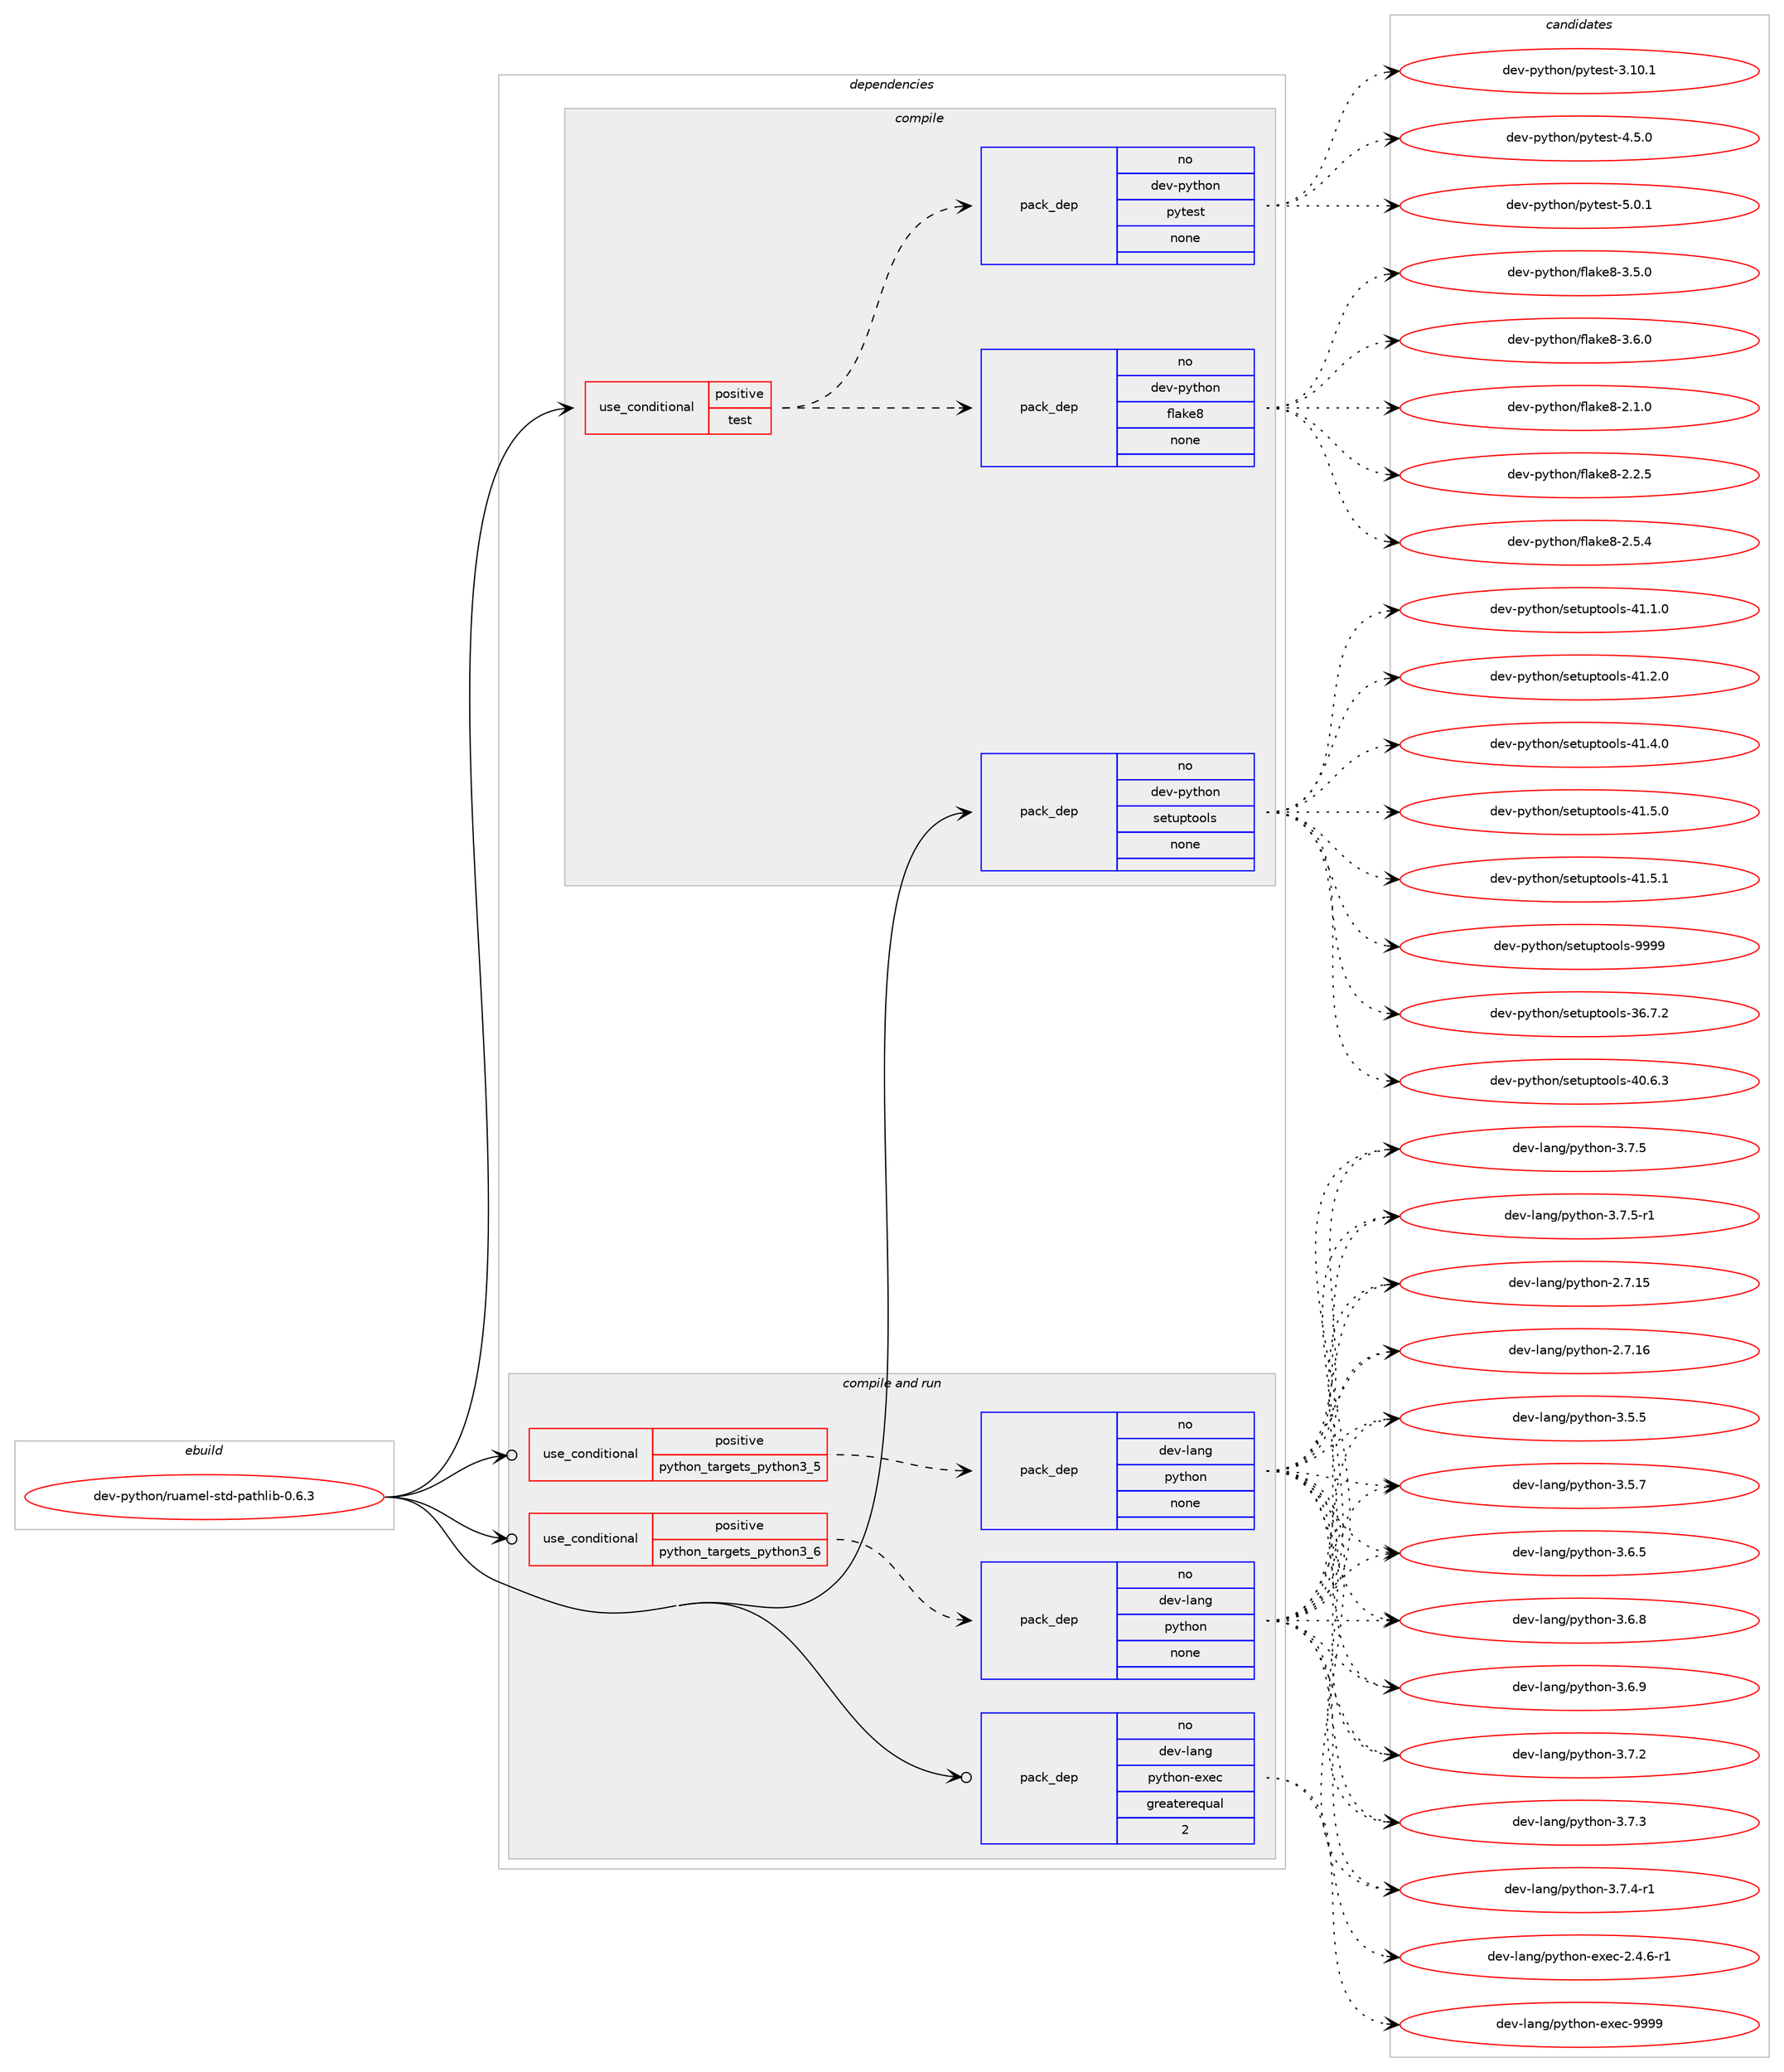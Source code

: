 digraph prolog {

# *************
# Graph options
# *************

newrank=true;
concentrate=true;
compound=true;
graph [rankdir=LR,fontname=Helvetica,fontsize=10,ranksep=1.5];#, ranksep=2.5, nodesep=0.2];
edge  [arrowhead=vee];
node  [fontname=Helvetica,fontsize=10];

# **********
# The ebuild
# **********

subgraph cluster_leftcol {
color=gray;
rank=same;
label=<<i>ebuild</i>>;
id [label="dev-python/ruamel-std-pathlib-0.6.3", color=red, width=4, href="../dev-python/ruamel-std-pathlib-0.6.3.svg"];
}

# ****************
# The dependencies
# ****************

subgraph cluster_midcol {
color=gray;
label=<<i>dependencies</i>>;
subgraph cluster_compile {
fillcolor="#eeeeee";
style=filled;
label=<<i>compile</i>>;
subgraph cond148949 {
dependency636108 [label=<<TABLE BORDER="0" CELLBORDER="1" CELLSPACING="0" CELLPADDING="4"><TR><TD ROWSPAN="3" CELLPADDING="10">use_conditional</TD></TR><TR><TD>positive</TD></TR><TR><TD>test</TD></TR></TABLE>>, shape=none, color=red];
subgraph pack475278 {
dependency636109 [label=<<TABLE BORDER="0" CELLBORDER="1" CELLSPACING="0" CELLPADDING="4" WIDTH="220"><TR><TD ROWSPAN="6" CELLPADDING="30">pack_dep</TD></TR><TR><TD WIDTH="110">no</TD></TR><TR><TD>dev-python</TD></TR><TR><TD>flake8</TD></TR><TR><TD>none</TD></TR><TR><TD></TD></TR></TABLE>>, shape=none, color=blue];
}
dependency636108:e -> dependency636109:w [weight=20,style="dashed",arrowhead="vee"];
subgraph pack475279 {
dependency636110 [label=<<TABLE BORDER="0" CELLBORDER="1" CELLSPACING="0" CELLPADDING="4" WIDTH="220"><TR><TD ROWSPAN="6" CELLPADDING="30">pack_dep</TD></TR><TR><TD WIDTH="110">no</TD></TR><TR><TD>dev-python</TD></TR><TR><TD>pytest</TD></TR><TR><TD>none</TD></TR><TR><TD></TD></TR></TABLE>>, shape=none, color=blue];
}
dependency636108:e -> dependency636110:w [weight=20,style="dashed",arrowhead="vee"];
}
id:e -> dependency636108:w [weight=20,style="solid",arrowhead="vee"];
subgraph pack475280 {
dependency636111 [label=<<TABLE BORDER="0" CELLBORDER="1" CELLSPACING="0" CELLPADDING="4" WIDTH="220"><TR><TD ROWSPAN="6" CELLPADDING="30">pack_dep</TD></TR><TR><TD WIDTH="110">no</TD></TR><TR><TD>dev-python</TD></TR><TR><TD>setuptools</TD></TR><TR><TD>none</TD></TR><TR><TD></TD></TR></TABLE>>, shape=none, color=blue];
}
id:e -> dependency636111:w [weight=20,style="solid",arrowhead="vee"];
}
subgraph cluster_compileandrun {
fillcolor="#eeeeee";
style=filled;
label=<<i>compile and run</i>>;
subgraph cond148950 {
dependency636112 [label=<<TABLE BORDER="0" CELLBORDER="1" CELLSPACING="0" CELLPADDING="4"><TR><TD ROWSPAN="3" CELLPADDING="10">use_conditional</TD></TR><TR><TD>positive</TD></TR><TR><TD>python_targets_python3_5</TD></TR></TABLE>>, shape=none, color=red];
subgraph pack475281 {
dependency636113 [label=<<TABLE BORDER="0" CELLBORDER="1" CELLSPACING="0" CELLPADDING="4" WIDTH="220"><TR><TD ROWSPAN="6" CELLPADDING="30">pack_dep</TD></TR><TR><TD WIDTH="110">no</TD></TR><TR><TD>dev-lang</TD></TR><TR><TD>python</TD></TR><TR><TD>none</TD></TR><TR><TD></TD></TR></TABLE>>, shape=none, color=blue];
}
dependency636112:e -> dependency636113:w [weight=20,style="dashed",arrowhead="vee"];
}
id:e -> dependency636112:w [weight=20,style="solid",arrowhead="odotvee"];
subgraph cond148951 {
dependency636114 [label=<<TABLE BORDER="0" CELLBORDER="1" CELLSPACING="0" CELLPADDING="4"><TR><TD ROWSPAN="3" CELLPADDING="10">use_conditional</TD></TR><TR><TD>positive</TD></TR><TR><TD>python_targets_python3_6</TD></TR></TABLE>>, shape=none, color=red];
subgraph pack475282 {
dependency636115 [label=<<TABLE BORDER="0" CELLBORDER="1" CELLSPACING="0" CELLPADDING="4" WIDTH="220"><TR><TD ROWSPAN="6" CELLPADDING="30">pack_dep</TD></TR><TR><TD WIDTH="110">no</TD></TR><TR><TD>dev-lang</TD></TR><TR><TD>python</TD></TR><TR><TD>none</TD></TR><TR><TD></TD></TR></TABLE>>, shape=none, color=blue];
}
dependency636114:e -> dependency636115:w [weight=20,style="dashed",arrowhead="vee"];
}
id:e -> dependency636114:w [weight=20,style="solid",arrowhead="odotvee"];
subgraph pack475283 {
dependency636116 [label=<<TABLE BORDER="0" CELLBORDER="1" CELLSPACING="0" CELLPADDING="4" WIDTH="220"><TR><TD ROWSPAN="6" CELLPADDING="30">pack_dep</TD></TR><TR><TD WIDTH="110">no</TD></TR><TR><TD>dev-lang</TD></TR><TR><TD>python-exec</TD></TR><TR><TD>greaterequal</TD></TR><TR><TD>2</TD></TR></TABLE>>, shape=none, color=blue];
}
id:e -> dependency636116:w [weight=20,style="solid",arrowhead="odotvee"];
}
subgraph cluster_run {
fillcolor="#eeeeee";
style=filled;
label=<<i>run</i>>;
}
}

# **************
# The candidates
# **************

subgraph cluster_choices {
rank=same;
color=gray;
label=<<i>candidates</i>>;

subgraph choice475278 {
color=black;
nodesep=1;
choice10010111845112121116104111110471021089710710156455046494648 [label="dev-python/flake8-2.1.0", color=red, width=4,href="../dev-python/flake8-2.1.0.svg"];
choice10010111845112121116104111110471021089710710156455046504653 [label="dev-python/flake8-2.2.5", color=red, width=4,href="../dev-python/flake8-2.2.5.svg"];
choice10010111845112121116104111110471021089710710156455046534652 [label="dev-python/flake8-2.5.4", color=red, width=4,href="../dev-python/flake8-2.5.4.svg"];
choice10010111845112121116104111110471021089710710156455146534648 [label="dev-python/flake8-3.5.0", color=red, width=4,href="../dev-python/flake8-3.5.0.svg"];
choice10010111845112121116104111110471021089710710156455146544648 [label="dev-python/flake8-3.6.0", color=red, width=4,href="../dev-python/flake8-3.6.0.svg"];
dependency636109:e -> choice10010111845112121116104111110471021089710710156455046494648:w [style=dotted,weight="100"];
dependency636109:e -> choice10010111845112121116104111110471021089710710156455046504653:w [style=dotted,weight="100"];
dependency636109:e -> choice10010111845112121116104111110471021089710710156455046534652:w [style=dotted,weight="100"];
dependency636109:e -> choice10010111845112121116104111110471021089710710156455146534648:w [style=dotted,weight="100"];
dependency636109:e -> choice10010111845112121116104111110471021089710710156455146544648:w [style=dotted,weight="100"];
}
subgraph choice475279 {
color=black;
nodesep=1;
choice100101118451121211161041111104711212111610111511645514649484649 [label="dev-python/pytest-3.10.1", color=red, width=4,href="../dev-python/pytest-3.10.1.svg"];
choice1001011184511212111610411111047112121116101115116455246534648 [label="dev-python/pytest-4.5.0", color=red, width=4,href="../dev-python/pytest-4.5.0.svg"];
choice1001011184511212111610411111047112121116101115116455346484649 [label="dev-python/pytest-5.0.1", color=red, width=4,href="../dev-python/pytest-5.0.1.svg"];
dependency636110:e -> choice100101118451121211161041111104711212111610111511645514649484649:w [style=dotted,weight="100"];
dependency636110:e -> choice1001011184511212111610411111047112121116101115116455246534648:w [style=dotted,weight="100"];
dependency636110:e -> choice1001011184511212111610411111047112121116101115116455346484649:w [style=dotted,weight="100"];
}
subgraph choice475280 {
color=black;
nodesep=1;
choice100101118451121211161041111104711510111611711211611111110811545515446554650 [label="dev-python/setuptools-36.7.2", color=red, width=4,href="../dev-python/setuptools-36.7.2.svg"];
choice100101118451121211161041111104711510111611711211611111110811545524846544651 [label="dev-python/setuptools-40.6.3", color=red, width=4,href="../dev-python/setuptools-40.6.3.svg"];
choice100101118451121211161041111104711510111611711211611111110811545524946494648 [label="dev-python/setuptools-41.1.0", color=red, width=4,href="../dev-python/setuptools-41.1.0.svg"];
choice100101118451121211161041111104711510111611711211611111110811545524946504648 [label="dev-python/setuptools-41.2.0", color=red, width=4,href="../dev-python/setuptools-41.2.0.svg"];
choice100101118451121211161041111104711510111611711211611111110811545524946524648 [label="dev-python/setuptools-41.4.0", color=red, width=4,href="../dev-python/setuptools-41.4.0.svg"];
choice100101118451121211161041111104711510111611711211611111110811545524946534648 [label="dev-python/setuptools-41.5.0", color=red, width=4,href="../dev-python/setuptools-41.5.0.svg"];
choice100101118451121211161041111104711510111611711211611111110811545524946534649 [label="dev-python/setuptools-41.5.1", color=red, width=4,href="../dev-python/setuptools-41.5.1.svg"];
choice10010111845112121116104111110471151011161171121161111111081154557575757 [label="dev-python/setuptools-9999", color=red, width=4,href="../dev-python/setuptools-9999.svg"];
dependency636111:e -> choice100101118451121211161041111104711510111611711211611111110811545515446554650:w [style=dotted,weight="100"];
dependency636111:e -> choice100101118451121211161041111104711510111611711211611111110811545524846544651:w [style=dotted,weight="100"];
dependency636111:e -> choice100101118451121211161041111104711510111611711211611111110811545524946494648:w [style=dotted,weight="100"];
dependency636111:e -> choice100101118451121211161041111104711510111611711211611111110811545524946504648:w [style=dotted,weight="100"];
dependency636111:e -> choice100101118451121211161041111104711510111611711211611111110811545524946524648:w [style=dotted,weight="100"];
dependency636111:e -> choice100101118451121211161041111104711510111611711211611111110811545524946534648:w [style=dotted,weight="100"];
dependency636111:e -> choice100101118451121211161041111104711510111611711211611111110811545524946534649:w [style=dotted,weight="100"];
dependency636111:e -> choice10010111845112121116104111110471151011161171121161111111081154557575757:w [style=dotted,weight="100"];
}
subgraph choice475281 {
color=black;
nodesep=1;
choice10010111845108971101034711212111610411111045504655464953 [label="dev-lang/python-2.7.15", color=red, width=4,href="../dev-lang/python-2.7.15.svg"];
choice10010111845108971101034711212111610411111045504655464954 [label="dev-lang/python-2.7.16", color=red, width=4,href="../dev-lang/python-2.7.16.svg"];
choice100101118451089711010347112121116104111110455146534653 [label="dev-lang/python-3.5.5", color=red, width=4,href="../dev-lang/python-3.5.5.svg"];
choice100101118451089711010347112121116104111110455146534655 [label="dev-lang/python-3.5.7", color=red, width=4,href="../dev-lang/python-3.5.7.svg"];
choice100101118451089711010347112121116104111110455146544653 [label="dev-lang/python-3.6.5", color=red, width=4,href="../dev-lang/python-3.6.5.svg"];
choice100101118451089711010347112121116104111110455146544656 [label="dev-lang/python-3.6.8", color=red, width=4,href="../dev-lang/python-3.6.8.svg"];
choice100101118451089711010347112121116104111110455146544657 [label="dev-lang/python-3.6.9", color=red, width=4,href="../dev-lang/python-3.6.9.svg"];
choice100101118451089711010347112121116104111110455146554650 [label="dev-lang/python-3.7.2", color=red, width=4,href="../dev-lang/python-3.7.2.svg"];
choice100101118451089711010347112121116104111110455146554651 [label="dev-lang/python-3.7.3", color=red, width=4,href="../dev-lang/python-3.7.3.svg"];
choice1001011184510897110103471121211161041111104551465546524511449 [label="dev-lang/python-3.7.4-r1", color=red, width=4,href="../dev-lang/python-3.7.4-r1.svg"];
choice100101118451089711010347112121116104111110455146554653 [label="dev-lang/python-3.7.5", color=red, width=4,href="../dev-lang/python-3.7.5.svg"];
choice1001011184510897110103471121211161041111104551465546534511449 [label="dev-lang/python-3.7.5-r1", color=red, width=4,href="../dev-lang/python-3.7.5-r1.svg"];
dependency636113:e -> choice10010111845108971101034711212111610411111045504655464953:w [style=dotted,weight="100"];
dependency636113:e -> choice10010111845108971101034711212111610411111045504655464954:w [style=dotted,weight="100"];
dependency636113:e -> choice100101118451089711010347112121116104111110455146534653:w [style=dotted,weight="100"];
dependency636113:e -> choice100101118451089711010347112121116104111110455146534655:w [style=dotted,weight="100"];
dependency636113:e -> choice100101118451089711010347112121116104111110455146544653:w [style=dotted,weight="100"];
dependency636113:e -> choice100101118451089711010347112121116104111110455146544656:w [style=dotted,weight="100"];
dependency636113:e -> choice100101118451089711010347112121116104111110455146544657:w [style=dotted,weight="100"];
dependency636113:e -> choice100101118451089711010347112121116104111110455146554650:w [style=dotted,weight="100"];
dependency636113:e -> choice100101118451089711010347112121116104111110455146554651:w [style=dotted,weight="100"];
dependency636113:e -> choice1001011184510897110103471121211161041111104551465546524511449:w [style=dotted,weight="100"];
dependency636113:e -> choice100101118451089711010347112121116104111110455146554653:w [style=dotted,weight="100"];
dependency636113:e -> choice1001011184510897110103471121211161041111104551465546534511449:w [style=dotted,weight="100"];
}
subgraph choice475282 {
color=black;
nodesep=1;
choice10010111845108971101034711212111610411111045504655464953 [label="dev-lang/python-2.7.15", color=red, width=4,href="../dev-lang/python-2.7.15.svg"];
choice10010111845108971101034711212111610411111045504655464954 [label="dev-lang/python-2.7.16", color=red, width=4,href="../dev-lang/python-2.7.16.svg"];
choice100101118451089711010347112121116104111110455146534653 [label="dev-lang/python-3.5.5", color=red, width=4,href="../dev-lang/python-3.5.5.svg"];
choice100101118451089711010347112121116104111110455146534655 [label="dev-lang/python-3.5.7", color=red, width=4,href="../dev-lang/python-3.5.7.svg"];
choice100101118451089711010347112121116104111110455146544653 [label="dev-lang/python-3.6.5", color=red, width=4,href="../dev-lang/python-3.6.5.svg"];
choice100101118451089711010347112121116104111110455146544656 [label="dev-lang/python-3.6.8", color=red, width=4,href="../dev-lang/python-3.6.8.svg"];
choice100101118451089711010347112121116104111110455146544657 [label="dev-lang/python-3.6.9", color=red, width=4,href="../dev-lang/python-3.6.9.svg"];
choice100101118451089711010347112121116104111110455146554650 [label="dev-lang/python-3.7.2", color=red, width=4,href="../dev-lang/python-3.7.2.svg"];
choice100101118451089711010347112121116104111110455146554651 [label="dev-lang/python-3.7.3", color=red, width=4,href="../dev-lang/python-3.7.3.svg"];
choice1001011184510897110103471121211161041111104551465546524511449 [label="dev-lang/python-3.7.4-r1", color=red, width=4,href="../dev-lang/python-3.7.4-r1.svg"];
choice100101118451089711010347112121116104111110455146554653 [label="dev-lang/python-3.7.5", color=red, width=4,href="../dev-lang/python-3.7.5.svg"];
choice1001011184510897110103471121211161041111104551465546534511449 [label="dev-lang/python-3.7.5-r1", color=red, width=4,href="../dev-lang/python-3.7.5-r1.svg"];
dependency636115:e -> choice10010111845108971101034711212111610411111045504655464953:w [style=dotted,weight="100"];
dependency636115:e -> choice10010111845108971101034711212111610411111045504655464954:w [style=dotted,weight="100"];
dependency636115:e -> choice100101118451089711010347112121116104111110455146534653:w [style=dotted,weight="100"];
dependency636115:e -> choice100101118451089711010347112121116104111110455146534655:w [style=dotted,weight="100"];
dependency636115:e -> choice100101118451089711010347112121116104111110455146544653:w [style=dotted,weight="100"];
dependency636115:e -> choice100101118451089711010347112121116104111110455146544656:w [style=dotted,weight="100"];
dependency636115:e -> choice100101118451089711010347112121116104111110455146544657:w [style=dotted,weight="100"];
dependency636115:e -> choice100101118451089711010347112121116104111110455146554650:w [style=dotted,weight="100"];
dependency636115:e -> choice100101118451089711010347112121116104111110455146554651:w [style=dotted,weight="100"];
dependency636115:e -> choice1001011184510897110103471121211161041111104551465546524511449:w [style=dotted,weight="100"];
dependency636115:e -> choice100101118451089711010347112121116104111110455146554653:w [style=dotted,weight="100"];
dependency636115:e -> choice1001011184510897110103471121211161041111104551465546534511449:w [style=dotted,weight="100"];
}
subgraph choice475283 {
color=black;
nodesep=1;
choice10010111845108971101034711212111610411111045101120101994550465246544511449 [label="dev-lang/python-exec-2.4.6-r1", color=red, width=4,href="../dev-lang/python-exec-2.4.6-r1.svg"];
choice10010111845108971101034711212111610411111045101120101994557575757 [label="dev-lang/python-exec-9999", color=red, width=4,href="../dev-lang/python-exec-9999.svg"];
dependency636116:e -> choice10010111845108971101034711212111610411111045101120101994550465246544511449:w [style=dotted,weight="100"];
dependency636116:e -> choice10010111845108971101034711212111610411111045101120101994557575757:w [style=dotted,weight="100"];
}
}

}
